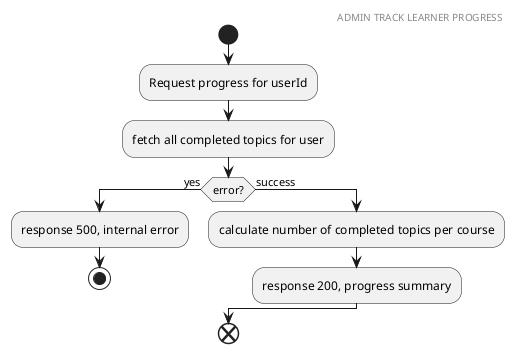 @startuml Admin track learner progress
header ADMIN TRACK LEARNER PROGRESS
start

:Request progress for userId;
:fetch all completed topics for user;
if (error?) then (yes)
  :response 500, internal error;
  stop
else (success)
  :calculate number of completed topics per course;
  :response 200, progress summary;
endif

end
@enduml
